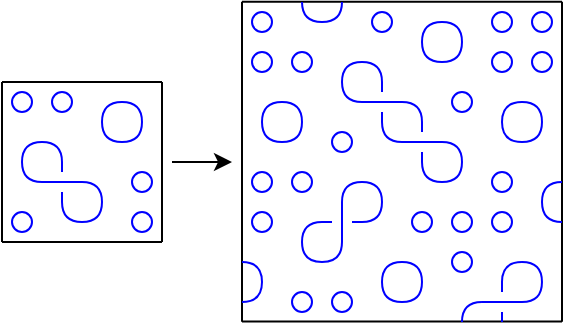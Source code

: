 <mxfile version="24.4.13" type="device">
  <diagram name="Page-1" id="PrH5mhFS8wrjBoCyh01Q">
    <mxGraphModel dx="398" dy="232" grid="1" gridSize="5" guides="1" tooltips="1" connect="1" arrows="1" fold="1" page="1" pageScale="1" pageWidth="850" pageHeight="1100" math="0" shadow="0">
      <root>
        <mxCell id="0" />
        <mxCell id="1" parent="0" />
        <mxCell id="I7vyF0tozr1cAi5WqUJ5-2" value="" style="endArrow=none;html=1;rounded=0;" parent="1" edge="1">
          <mxGeometry width="50" height="50" relative="1" as="geometry">
            <mxPoint x="300" y="360" as="sourcePoint" />
            <mxPoint x="380" y="360" as="targetPoint" />
          </mxGeometry>
        </mxCell>
        <mxCell id="I7vyF0tozr1cAi5WqUJ5-3" value="" style="endArrow=none;html=1;rounded=0;" parent="1" edge="1">
          <mxGeometry width="50" height="50" relative="1" as="geometry">
            <mxPoint x="300" y="440" as="sourcePoint" />
            <mxPoint x="380" y="440" as="targetPoint" />
          </mxGeometry>
        </mxCell>
        <mxCell id="I7vyF0tozr1cAi5WqUJ5-4" value="" style="endArrow=none;html=1;rounded=0;" parent="1" edge="1">
          <mxGeometry width="50" height="50" relative="1" as="geometry">
            <mxPoint x="300" y="360" as="sourcePoint" />
            <mxPoint x="300" y="440" as="targetPoint" />
          </mxGeometry>
        </mxCell>
        <mxCell id="I7vyF0tozr1cAi5WqUJ5-5" value="" style="endArrow=none;html=1;rounded=0;" parent="1" edge="1">
          <mxGeometry width="50" height="50" relative="1" as="geometry">
            <mxPoint x="380" y="360" as="sourcePoint" />
            <mxPoint x="380" y="440" as="targetPoint" />
          </mxGeometry>
        </mxCell>
        <mxCell id="I7vyF0tozr1cAi5WqUJ5-10" value="" style="group" parent="1" vertex="1" connectable="0">
          <mxGeometry x="320" y="400" width="20" height="20" as="geometry" />
        </mxCell>
        <mxCell id="I7vyF0tozr1cAi5WqUJ5-6" value="" style="endArrow=none;html=1;rounded=0;strokeColor=#0000FF;" parent="I7vyF0tozr1cAi5WqUJ5-10" edge="1">
          <mxGeometry width="50" height="50" relative="1" as="geometry">
            <mxPoint y="10" as="sourcePoint" />
            <mxPoint x="20" y="10" as="targetPoint" />
          </mxGeometry>
        </mxCell>
        <mxCell id="I7vyF0tozr1cAi5WqUJ5-8" value="" style="endArrow=none;html=1;rounded=0;strokeColor=#0000FF;" parent="I7vyF0tozr1cAi5WqUJ5-10" edge="1">
          <mxGeometry width="50" height="50" relative="1" as="geometry">
            <mxPoint x="10" as="sourcePoint" />
            <mxPoint x="10" y="5" as="targetPoint" />
          </mxGeometry>
        </mxCell>
        <mxCell id="I7vyF0tozr1cAi5WqUJ5-9" value="" style="endArrow=none;html=1;rounded=0;strokeColor=#0000FF;" parent="I7vyF0tozr1cAi5WqUJ5-10" edge="1">
          <mxGeometry width="50" height="50" relative="1" as="geometry">
            <mxPoint x="10" y="15" as="sourcePoint" />
            <mxPoint x="10" y="20" as="targetPoint" />
          </mxGeometry>
        </mxCell>
        <mxCell id="I7vyF0tozr1cAi5WqUJ5-12" value="" style="endArrow=none;html=1;rounded=0;edgeStyle=orthogonalEdgeStyle;strokeColor=#0000FF;endFill=0;curved=1;" parent="1" edge="1">
          <mxGeometry width="50" height="50" relative="1" as="geometry">
            <mxPoint x="340" y="430" as="sourcePoint" />
            <mxPoint x="350" y="420" as="targetPoint" />
          </mxGeometry>
        </mxCell>
        <mxCell id="I7vyF0tozr1cAi5WqUJ5-13" value="" style="endArrow=none;html=1;rounded=0;edgeStyle=orthogonalEdgeStyle;strokeColor=#0000FF;endFill=0;curved=1;" parent="1" edge="1">
          <mxGeometry width="50" height="50" relative="1" as="geometry">
            <mxPoint x="340" y="430" as="sourcePoint" />
            <mxPoint x="330" y="420" as="targetPoint" />
          </mxGeometry>
        </mxCell>
        <mxCell id="I7vyF0tozr1cAi5WqUJ5-14" value="" style="endArrow=none;html=1;rounded=0;edgeStyle=orthogonalEdgeStyle;strokeColor=#0000FF;endFill=0;curved=1;" parent="1" edge="1">
          <mxGeometry width="50" height="50" relative="1" as="geometry">
            <mxPoint x="320" y="410" as="sourcePoint" />
            <mxPoint x="310" y="400" as="targetPoint" />
          </mxGeometry>
        </mxCell>
        <mxCell id="I7vyF0tozr1cAi5WqUJ5-15" value="" style="endArrow=none;html=1;rounded=0;edgeStyle=orthogonalEdgeStyle;strokeColor=#0000FF;endFill=0;curved=1;" parent="1" edge="1">
          <mxGeometry width="50" height="50" relative="1" as="geometry">
            <mxPoint x="360" y="390" as="sourcePoint" />
            <mxPoint x="350" y="380" as="targetPoint" />
          </mxGeometry>
        </mxCell>
        <mxCell id="I7vyF0tozr1cAi5WqUJ5-16" value="" style="endArrow=none;html=1;rounded=0;edgeStyle=orthogonalEdgeStyle;strokeColor=#0000FF;endFill=0;curved=1;" parent="1" edge="1">
          <mxGeometry width="50" height="50" relative="1" as="geometry">
            <mxPoint x="320" y="390" as="sourcePoint" />
            <mxPoint x="310" y="400" as="targetPoint" />
          </mxGeometry>
        </mxCell>
        <mxCell id="I7vyF0tozr1cAi5WqUJ5-17" value="" style="endArrow=none;html=1;rounded=0;edgeStyle=orthogonalEdgeStyle;strokeColor=#0000FF;endFill=0;curved=1;" parent="1" edge="1">
          <mxGeometry width="50" height="50" relative="1" as="geometry">
            <mxPoint x="360" y="370" as="sourcePoint" />
            <mxPoint x="350" y="380" as="targetPoint" />
          </mxGeometry>
        </mxCell>
        <mxCell id="I7vyF0tozr1cAi5WqUJ5-18" value="" style="endArrow=none;html=1;rounded=0;edgeStyle=orthogonalEdgeStyle;strokeColor=#0000FF;endFill=0;curved=1;" parent="1" edge="1">
          <mxGeometry width="50" height="50" relative="1" as="geometry">
            <mxPoint x="360" y="390" as="sourcePoint" />
            <mxPoint x="370" y="380" as="targetPoint" />
          </mxGeometry>
        </mxCell>
        <mxCell id="I7vyF0tozr1cAi5WqUJ5-19" value="" style="endArrow=none;html=1;rounded=0;edgeStyle=orthogonalEdgeStyle;strokeColor=#0000FF;endFill=0;curved=1;" parent="1" edge="1">
          <mxGeometry width="50" height="50" relative="1" as="geometry">
            <mxPoint x="360" y="370" as="sourcePoint" />
            <mxPoint x="370" y="380" as="targetPoint" />
          </mxGeometry>
        </mxCell>
        <mxCell id="I7vyF0tozr1cAi5WqUJ5-20" value="" style="endArrow=none;html=1;rounded=0;edgeStyle=orthogonalEdgeStyle;strokeColor=#0000FF;endFill=0;curved=1;" parent="1" edge="1">
          <mxGeometry width="50" height="50" relative="1" as="geometry">
            <mxPoint x="340" y="410" as="sourcePoint" />
            <mxPoint x="350" y="420" as="targetPoint" />
          </mxGeometry>
        </mxCell>
        <mxCell id="I7vyF0tozr1cAi5WqUJ5-21" value="" style="endArrow=none;html=1;rounded=0;edgeStyle=orthogonalEdgeStyle;strokeColor=#0000FF;endFill=0;curved=1;" parent="1" edge="1">
          <mxGeometry width="50" height="50" relative="1" as="geometry">
            <mxPoint x="320" y="390" as="sourcePoint" />
            <mxPoint x="330" y="400" as="targetPoint" />
          </mxGeometry>
        </mxCell>
        <mxCell id="I7vyF0tozr1cAi5WqUJ5-178" value="" style="endArrow=none;html=1;rounded=0;" parent="1" edge="1">
          <mxGeometry width="50" height="50" relative="1" as="geometry">
            <mxPoint x="420" y="319.87" as="sourcePoint" />
            <mxPoint x="580" y="319.87" as="targetPoint" />
          </mxGeometry>
        </mxCell>
        <mxCell id="I7vyF0tozr1cAi5WqUJ5-179" value="" style="endArrow=none;html=1;rounded=0;" parent="1" edge="1">
          <mxGeometry width="50" height="50" relative="1" as="geometry">
            <mxPoint x="420" y="319.87" as="sourcePoint" />
            <mxPoint x="420" y="479.87" as="targetPoint" />
          </mxGeometry>
        </mxCell>
        <mxCell id="I7vyF0tozr1cAi5WqUJ5-181" value="" style="endArrow=none;html=1;rounded=0;" parent="1" edge="1">
          <mxGeometry width="50" height="50" relative="1" as="geometry">
            <mxPoint x="580" y="319.87" as="sourcePoint" />
            <mxPoint x="580" y="479.87" as="targetPoint" />
          </mxGeometry>
        </mxCell>
        <mxCell id="I7vyF0tozr1cAi5WqUJ5-182" value="" style="endArrow=none;html=1;rounded=0;" parent="1" edge="1">
          <mxGeometry width="50" height="50" relative="1" as="geometry">
            <mxPoint x="420" y="479.73" as="sourcePoint" />
            <mxPoint x="580" y="479.73" as="targetPoint" />
          </mxGeometry>
        </mxCell>
        <mxCell id="I7vyF0tozr1cAi5WqUJ5-221" value="" style="group" parent="1" vertex="1" connectable="0">
          <mxGeometry x="480" y="360" width="20" height="20" as="geometry" />
        </mxCell>
        <mxCell id="I7vyF0tozr1cAi5WqUJ5-222" value="" style="endArrow=none;html=1;rounded=0;strokeColor=#0000FF;" parent="I7vyF0tozr1cAi5WqUJ5-221" edge="1">
          <mxGeometry width="50" height="50" relative="1" as="geometry">
            <mxPoint y="10" as="sourcePoint" />
            <mxPoint x="20" y="10" as="targetPoint" />
          </mxGeometry>
        </mxCell>
        <mxCell id="I7vyF0tozr1cAi5WqUJ5-223" value="" style="endArrow=none;html=1;rounded=0;strokeColor=#0000FF;" parent="I7vyF0tozr1cAi5WqUJ5-221" edge="1">
          <mxGeometry width="50" height="50" relative="1" as="geometry">
            <mxPoint x="10" as="sourcePoint" />
            <mxPoint x="10" y="5" as="targetPoint" />
          </mxGeometry>
        </mxCell>
        <mxCell id="I7vyF0tozr1cAi5WqUJ5-224" value="" style="endArrow=none;html=1;rounded=0;strokeColor=#0000FF;" parent="I7vyF0tozr1cAi5WqUJ5-221" edge="1">
          <mxGeometry width="50" height="50" relative="1" as="geometry">
            <mxPoint x="10" y="15" as="sourcePoint" />
            <mxPoint x="10" y="20" as="targetPoint" />
          </mxGeometry>
        </mxCell>
        <mxCell id="I7vyF0tozr1cAi5WqUJ5-225" value="" style="group" parent="1" vertex="1" connectable="0">
          <mxGeometry x="500" y="380" width="20" height="20" as="geometry" />
        </mxCell>
        <mxCell id="I7vyF0tozr1cAi5WqUJ5-226" value="" style="endArrow=none;html=1;rounded=0;strokeColor=#0000FF;" parent="I7vyF0tozr1cAi5WqUJ5-225" edge="1">
          <mxGeometry width="50" height="50" relative="1" as="geometry">
            <mxPoint y="10" as="sourcePoint" />
            <mxPoint x="20" y="10" as="targetPoint" />
          </mxGeometry>
        </mxCell>
        <mxCell id="I7vyF0tozr1cAi5WqUJ5-227" value="" style="endArrow=none;html=1;rounded=0;strokeColor=#0000FF;" parent="I7vyF0tozr1cAi5WqUJ5-225" edge="1">
          <mxGeometry width="50" height="50" relative="1" as="geometry">
            <mxPoint x="10" as="sourcePoint" />
            <mxPoint x="10" y="5" as="targetPoint" />
          </mxGeometry>
        </mxCell>
        <mxCell id="I7vyF0tozr1cAi5WqUJ5-228" value="" style="endArrow=none;html=1;rounded=0;strokeColor=#0000FF;" parent="I7vyF0tozr1cAi5WqUJ5-225" edge="1">
          <mxGeometry width="50" height="50" relative="1" as="geometry">
            <mxPoint x="10" y="15" as="sourcePoint" />
            <mxPoint x="10" y="20" as="targetPoint" />
          </mxGeometry>
        </mxCell>
        <mxCell id="I7vyF0tozr1cAi5WqUJ5-229" value="" style="group;rotation=90;" parent="1" vertex="1" connectable="0">
          <mxGeometry x="460" y="420" width="20" height="20" as="geometry" />
        </mxCell>
        <mxCell id="I7vyF0tozr1cAi5WqUJ5-230" value="" style="endArrow=none;html=1;rounded=0;strokeColor=#0000FF;" parent="I7vyF0tozr1cAi5WqUJ5-229" edge="1">
          <mxGeometry width="50" height="50" relative="1" as="geometry">
            <mxPoint x="10" as="sourcePoint" />
            <mxPoint x="10" y="20" as="targetPoint" />
          </mxGeometry>
        </mxCell>
        <mxCell id="I7vyF0tozr1cAi5WqUJ5-231" value="" style="endArrow=none;html=1;rounded=0;strokeColor=#0000FF;" parent="I7vyF0tozr1cAi5WqUJ5-229" edge="1">
          <mxGeometry width="50" height="50" relative="1" as="geometry">
            <mxPoint x="20" y="10" as="sourcePoint" />
            <mxPoint x="15" y="10" as="targetPoint" />
          </mxGeometry>
        </mxCell>
        <mxCell id="I7vyF0tozr1cAi5WqUJ5-232" value="" style="endArrow=none;html=1;rounded=0;strokeColor=#0000FF;" parent="I7vyF0tozr1cAi5WqUJ5-229" edge="1">
          <mxGeometry width="50" height="50" relative="1" as="geometry">
            <mxPoint x="5" y="10" as="sourcePoint" />
            <mxPoint y="10" as="targetPoint" />
          </mxGeometry>
        </mxCell>
        <mxCell id="I7vyF0tozr1cAi5WqUJ5-233" value="" style="group" parent="1" vertex="1" connectable="0">
          <mxGeometry x="540" y="460" width="20" height="20" as="geometry" />
        </mxCell>
        <mxCell id="I7vyF0tozr1cAi5WqUJ5-234" value="" style="endArrow=none;html=1;rounded=0;strokeColor=#0000FF;" parent="I7vyF0tozr1cAi5WqUJ5-233" edge="1">
          <mxGeometry width="50" height="50" relative="1" as="geometry">
            <mxPoint y="10" as="sourcePoint" />
            <mxPoint x="20" y="10" as="targetPoint" />
          </mxGeometry>
        </mxCell>
        <mxCell id="I7vyF0tozr1cAi5WqUJ5-235" value="" style="endArrow=none;html=1;rounded=0;strokeColor=#0000FF;" parent="I7vyF0tozr1cAi5WqUJ5-233" edge="1">
          <mxGeometry width="50" height="50" relative="1" as="geometry">
            <mxPoint x="10" as="sourcePoint" />
            <mxPoint x="10" y="5" as="targetPoint" />
          </mxGeometry>
        </mxCell>
        <mxCell id="I7vyF0tozr1cAi5WqUJ5-236" value="" style="endArrow=none;html=1;rounded=0;strokeColor=#0000FF;" parent="I7vyF0tozr1cAi5WqUJ5-233" edge="1">
          <mxGeometry width="50" height="50" relative="1" as="geometry">
            <mxPoint x="10" y="15" as="sourcePoint" />
            <mxPoint x="10" y="20" as="targetPoint" />
          </mxGeometry>
        </mxCell>
        <mxCell id="I7vyF0tozr1cAi5WqUJ5-238" value="" style="endArrow=none;html=1;rounded=0;edgeStyle=orthogonalEdgeStyle;strokeColor=#0000FF;endFill=0;curved=1;" parent="1" edge="1">
          <mxGeometry width="50" height="50" relative="1" as="geometry">
            <mxPoint x="480" y="350" as="sourcePoint" />
            <mxPoint x="490" y="360" as="targetPoint" />
          </mxGeometry>
        </mxCell>
        <mxCell id="I7vyF0tozr1cAi5WqUJ5-239" value="" style="endArrow=none;html=1;rounded=0;edgeStyle=orthogonalEdgeStyle;strokeColor=#0000FF;endFill=0;curved=1;" parent="1" edge="1">
          <mxGeometry width="50" height="50" relative="1" as="geometry">
            <mxPoint x="480" y="350" as="sourcePoint" />
            <mxPoint x="470" y="360" as="targetPoint" />
          </mxGeometry>
        </mxCell>
        <mxCell id="I7vyF0tozr1cAi5WqUJ5-240" value="" style="endArrow=none;html=1;rounded=0;edgeStyle=orthogonalEdgeStyle;strokeColor=#0000FF;endFill=0;curved=1;" parent="1" edge="1">
          <mxGeometry width="50" height="50" relative="1" as="geometry">
            <mxPoint x="480" y="370" as="sourcePoint" />
            <mxPoint x="470" y="360" as="targetPoint" />
          </mxGeometry>
        </mxCell>
        <mxCell id="I7vyF0tozr1cAi5WqUJ5-241" value="" style="endArrow=none;html=1;rounded=0;edgeStyle=orthogonalEdgeStyle;strokeColor=#0000FF;endFill=0;curved=1;" parent="1" edge="1">
          <mxGeometry width="50" height="50" relative="1" as="geometry">
            <mxPoint x="520" y="390" as="sourcePoint" />
            <mxPoint x="530" y="400" as="targetPoint" />
          </mxGeometry>
        </mxCell>
        <mxCell id="I7vyF0tozr1cAi5WqUJ5-242" value="" style="endArrow=none;html=1;rounded=0;edgeStyle=orthogonalEdgeStyle;strokeColor=#0000FF;endFill=0;curved=1;" parent="1" edge="1">
          <mxGeometry width="50" height="50" relative="1" as="geometry">
            <mxPoint x="520" y="410" as="sourcePoint" />
            <mxPoint x="530" y="400" as="targetPoint" />
          </mxGeometry>
        </mxCell>
        <mxCell id="I7vyF0tozr1cAi5WqUJ5-243" value="" style="endArrow=none;html=1;rounded=0;edgeStyle=orthogonalEdgeStyle;strokeColor=#0000FF;endFill=0;curved=1;" parent="1" edge="1">
          <mxGeometry width="50" height="50" relative="1" as="geometry">
            <mxPoint x="520" y="410" as="sourcePoint" />
            <mxPoint x="510" y="400" as="targetPoint" />
          </mxGeometry>
        </mxCell>
        <mxCell id="I7vyF0tozr1cAi5WqUJ5-244" value="" style="endArrow=none;html=1;rounded=0;edgeStyle=orthogonalEdgeStyle;strokeColor=#0000FF;endFill=0;curved=1;" parent="1" edge="1">
          <mxGeometry width="50" height="50" relative="1" as="geometry">
            <mxPoint x="500" y="390" as="sourcePoint" />
            <mxPoint x="490" y="380" as="targetPoint" />
          </mxGeometry>
        </mxCell>
        <mxCell id="I7vyF0tozr1cAi5WqUJ5-245" value="" style="endArrow=none;html=1;rounded=0;edgeStyle=orthogonalEdgeStyle;strokeColor=#0000FF;endFill=0;curved=1;" parent="1" edge="1">
          <mxGeometry width="50" height="50" relative="1" as="geometry">
            <mxPoint x="500" y="370" as="sourcePoint" />
            <mxPoint x="510" y="380" as="targetPoint" />
          </mxGeometry>
        </mxCell>
        <mxCell id="I7vyF0tozr1cAi5WqUJ5-246" value="" style="endArrow=none;html=1;rounded=0;edgeStyle=orthogonalEdgeStyle;strokeColor=#0000FF;endFill=0;curved=1;" parent="1" edge="1">
          <mxGeometry width="50" height="50" relative="1" as="geometry">
            <mxPoint x="480" y="430" as="sourcePoint" />
            <mxPoint x="490" y="420" as="targetPoint" />
          </mxGeometry>
        </mxCell>
        <mxCell id="I7vyF0tozr1cAi5WqUJ5-247" value="" style="endArrow=none;html=1;rounded=0;edgeStyle=orthogonalEdgeStyle;strokeColor=#0000FF;endFill=0;curved=1;" parent="1" edge="1">
          <mxGeometry width="50" height="50" relative="1" as="geometry">
            <mxPoint x="480" y="410" as="sourcePoint" />
            <mxPoint x="470" y="420" as="targetPoint" />
          </mxGeometry>
        </mxCell>
        <mxCell id="I7vyF0tozr1cAi5WqUJ5-248" value="" style="endArrow=none;html=1;rounded=0;edgeStyle=orthogonalEdgeStyle;strokeColor=#0000FF;endFill=0;curved=1;" parent="1" edge="1">
          <mxGeometry width="50" height="50" relative="1" as="geometry">
            <mxPoint x="460" y="450" as="sourcePoint" />
            <mxPoint x="470" y="440" as="targetPoint" />
          </mxGeometry>
        </mxCell>
        <mxCell id="I7vyF0tozr1cAi5WqUJ5-249" value="" style="endArrow=none;html=1;rounded=0;edgeStyle=orthogonalEdgeStyle;strokeColor=#0000FF;endFill=0;curved=1;" parent="1" edge="1">
          <mxGeometry width="50" height="50" relative="1" as="geometry">
            <mxPoint x="460" y="430" as="sourcePoint" />
            <mxPoint x="450" y="440" as="targetPoint" />
          </mxGeometry>
        </mxCell>
        <mxCell id="I7vyF0tozr1cAi5WqUJ5-250" value="" style="endArrow=none;html=1;rounded=0;edgeStyle=orthogonalEdgeStyle;strokeColor=#0000FF;endFill=0;curved=1;" parent="1" edge="1">
          <mxGeometry width="50" height="50" relative="1" as="geometry">
            <mxPoint x="480" y="410" as="sourcePoint" />
            <mxPoint x="490" y="420" as="targetPoint" />
          </mxGeometry>
        </mxCell>
        <mxCell id="I7vyF0tozr1cAi5WqUJ5-251" value="" style="endArrow=none;html=1;rounded=0;edgeStyle=orthogonalEdgeStyle;strokeColor=#0000FF;endFill=0;curved=1;" parent="1" edge="1">
          <mxGeometry width="50" height="50" relative="1" as="geometry">
            <mxPoint x="460" y="450" as="sourcePoint" />
            <mxPoint x="450" y="440" as="targetPoint" />
          </mxGeometry>
        </mxCell>
        <mxCell id="I7vyF0tozr1cAi5WqUJ5-252" value="" style="endArrow=none;html=1;rounded=0;edgeStyle=orthogonalEdgeStyle;strokeColor=#0000FF;endFill=0;curved=1;" parent="1" edge="1">
          <mxGeometry width="50" height="50" relative="1" as="geometry">
            <mxPoint x="539.99" y="470" as="sourcePoint" />
            <mxPoint x="529.99" y="480" as="targetPoint" />
          </mxGeometry>
        </mxCell>
        <mxCell id="I7vyF0tozr1cAi5WqUJ5-253" value="" style="endArrow=none;html=1;rounded=0;edgeStyle=orthogonalEdgeStyle;strokeColor=#0000FF;endFill=0;curved=1;" parent="1" edge="1">
          <mxGeometry width="50" height="50" relative="1" as="geometry">
            <mxPoint x="559.99" y="470" as="sourcePoint" />
            <mxPoint x="569.99" y="460" as="targetPoint" />
          </mxGeometry>
        </mxCell>
        <mxCell id="I7vyF0tozr1cAi5WqUJ5-254" value="" style="endArrow=none;html=1;rounded=0;edgeStyle=orthogonalEdgeStyle;strokeColor=#0000FF;endFill=0;curved=1;" parent="1" edge="1">
          <mxGeometry width="50" height="50" relative="1" as="geometry">
            <mxPoint x="559.99" y="450" as="sourcePoint" />
            <mxPoint x="569.99" y="460" as="targetPoint" />
          </mxGeometry>
        </mxCell>
        <mxCell id="I7vyF0tozr1cAi5WqUJ5-255" value="" style="endArrow=none;html=1;rounded=0;edgeStyle=orthogonalEdgeStyle;strokeColor=#0000FF;endFill=0;curved=1;" parent="1" edge="1">
          <mxGeometry width="50" height="50" relative="1" as="geometry">
            <mxPoint x="559.99" y="450" as="sourcePoint" />
            <mxPoint x="549.99" y="460" as="targetPoint" />
          </mxGeometry>
        </mxCell>
        <mxCell id="I7vyF0tozr1cAi5WqUJ5-256" value="" style="endArrow=none;html=1;rounded=0;edgeStyle=orthogonalEdgeStyle;strokeColor=#0000FF;endFill=0;curved=1;" parent="1" edge="1">
          <mxGeometry width="50" height="50" relative="1" as="geometry">
            <mxPoint x="520" y="350" as="sourcePoint" />
            <mxPoint x="510" y="340" as="targetPoint" />
          </mxGeometry>
        </mxCell>
        <mxCell id="I7vyF0tozr1cAi5WqUJ5-257" value="" style="endArrow=none;html=1;rounded=0;edgeStyle=orthogonalEdgeStyle;strokeColor=#0000FF;endFill=0;curved=1;" parent="1" edge="1">
          <mxGeometry width="50" height="50" relative="1" as="geometry">
            <mxPoint x="520" y="330" as="sourcePoint" />
            <mxPoint x="510" y="340" as="targetPoint" />
          </mxGeometry>
        </mxCell>
        <mxCell id="I7vyF0tozr1cAi5WqUJ5-258" value="" style="endArrow=none;html=1;rounded=0;edgeStyle=orthogonalEdgeStyle;strokeColor=#0000FF;endFill=0;curved=1;" parent="1" edge="1">
          <mxGeometry width="50" height="50" relative="1" as="geometry">
            <mxPoint x="520" y="330" as="sourcePoint" />
            <mxPoint x="530" y="340" as="targetPoint" />
          </mxGeometry>
        </mxCell>
        <mxCell id="I7vyF0tozr1cAi5WqUJ5-259" value="" style="endArrow=none;html=1;rounded=0;edgeStyle=orthogonalEdgeStyle;strokeColor=#0000FF;endFill=0;curved=1;" parent="1" edge="1">
          <mxGeometry width="50" height="50" relative="1" as="geometry">
            <mxPoint x="520" y="350" as="sourcePoint" />
            <mxPoint x="530" y="340" as="targetPoint" />
          </mxGeometry>
        </mxCell>
        <mxCell id="I7vyF0tozr1cAi5WqUJ5-260" value="" style="endArrow=none;html=1;rounded=0;edgeStyle=orthogonalEdgeStyle;strokeColor=#0000FF;endFill=0;curved=1;" parent="1" edge="1">
          <mxGeometry width="50" height="50" relative="1" as="geometry">
            <mxPoint x="500" y="470" as="sourcePoint" />
            <mxPoint x="490" y="460" as="targetPoint" />
          </mxGeometry>
        </mxCell>
        <mxCell id="I7vyF0tozr1cAi5WqUJ5-261" value="" style="endArrow=none;html=1;rounded=0;edgeStyle=orthogonalEdgeStyle;strokeColor=#0000FF;endFill=0;curved=1;" parent="1" edge="1">
          <mxGeometry width="50" height="50" relative="1" as="geometry">
            <mxPoint x="500" y="450" as="sourcePoint" />
            <mxPoint x="490" y="460" as="targetPoint" />
          </mxGeometry>
        </mxCell>
        <mxCell id="I7vyF0tozr1cAi5WqUJ5-262" value="" style="endArrow=none;html=1;rounded=0;edgeStyle=orthogonalEdgeStyle;strokeColor=#0000FF;endFill=0;curved=1;" parent="1" edge="1">
          <mxGeometry width="50" height="50" relative="1" as="geometry">
            <mxPoint x="500" y="450" as="sourcePoint" />
            <mxPoint x="510" y="460" as="targetPoint" />
          </mxGeometry>
        </mxCell>
        <mxCell id="I7vyF0tozr1cAi5WqUJ5-263" value="" style="endArrow=none;html=1;rounded=0;edgeStyle=orthogonalEdgeStyle;strokeColor=#0000FF;endFill=0;curved=1;" parent="1" edge="1">
          <mxGeometry width="50" height="50" relative="1" as="geometry">
            <mxPoint x="500" y="470" as="sourcePoint" />
            <mxPoint x="510" y="460" as="targetPoint" />
          </mxGeometry>
        </mxCell>
        <mxCell id="I7vyF0tozr1cAi5WqUJ5-264" value="" style="endArrow=none;html=1;rounded=0;edgeStyle=orthogonalEdgeStyle;strokeColor=#0000FF;endFill=0;curved=1;" parent="1" edge="1">
          <mxGeometry width="50" height="50" relative="1" as="geometry">
            <mxPoint x="440" y="390" as="sourcePoint" />
            <mxPoint x="430" y="380" as="targetPoint" />
          </mxGeometry>
        </mxCell>
        <mxCell id="I7vyF0tozr1cAi5WqUJ5-265" value="" style="endArrow=none;html=1;rounded=0;edgeStyle=orthogonalEdgeStyle;strokeColor=#0000FF;endFill=0;curved=1;" parent="1" edge="1">
          <mxGeometry width="50" height="50" relative="1" as="geometry">
            <mxPoint x="440" y="370" as="sourcePoint" />
            <mxPoint x="430" y="380" as="targetPoint" />
          </mxGeometry>
        </mxCell>
        <mxCell id="I7vyF0tozr1cAi5WqUJ5-266" value="" style="endArrow=none;html=1;rounded=0;edgeStyle=orthogonalEdgeStyle;strokeColor=#0000FF;endFill=0;curved=1;" parent="1" edge="1">
          <mxGeometry width="50" height="50" relative="1" as="geometry">
            <mxPoint x="440" y="370" as="sourcePoint" />
            <mxPoint x="450" y="380" as="targetPoint" />
          </mxGeometry>
        </mxCell>
        <mxCell id="I7vyF0tozr1cAi5WqUJ5-267" value="" style="endArrow=none;html=1;rounded=0;edgeStyle=orthogonalEdgeStyle;strokeColor=#0000FF;endFill=0;curved=1;" parent="1" edge="1">
          <mxGeometry width="50" height="50" relative="1" as="geometry">
            <mxPoint x="440" y="390" as="sourcePoint" />
            <mxPoint x="450" y="380" as="targetPoint" />
          </mxGeometry>
        </mxCell>
        <mxCell id="I7vyF0tozr1cAi5WqUJ5-268" value="" style="endArrow=none;html=1;rounded=0;edgeStyle=orthogonalEdgeStyle;strokeColor=#0000FF;endFill=0;curved=1;" parent="1" edge="1">
          <mxGeometry width="50" height="50" relative="1" as="geometry">
            <mxPoint x="560" y="390" as="sourcePoint" />
            <mxPoint x="550" y="380" as="targetPoint" />
          </mxGeometry>
        </mxCell>
        <mxCell id="I7vyF0tozr1cAi5WqUJ5-269" value="" style="endArrow=none;html=1;rounded=0;edgeStyle=orthogonalEdgeStyle;strokeColor=#0000FF;endFill=0;curved=1;" parent="1" edge="1">
          <mxGeometry width="50" height="50" relative="1" as="geometry">
            <mxPoint x="560" y="370" as="sourcePoint" />
            <mxPoint x="550" y="380" as="targetPoint" />
          </mxGeometry>
        </mxCell>
        <mxCell id="I7vyF0tozr1cAi5WqUJ5-270" value="" style="endArrow=none;html=1;rounded=0;edgeStyle=orthogonalEdgeStyle;strokeColor=#0000FF;endFill=0;curved=1;" parent="1" edge="1">
          <mxGeometry width="50" height="50" relative="1" as="geometry">
            <mxPoint x="560" y="370" as="sourcePoint" />
            <mxPoint x="570" y="380" as="targetPoint" />
          </mxGeometry>
        </mxCell>
        <mxCell id="I7vyF0tozr1cAi5WqUJ5-271" value="" style="endArrow=none;html=1;rounded=0;edgeStyle=orthogonalEdgeStyle;strokeColor=#0000FF;endFill=0;curved=1;" parent="1" edge="1">
          <mxGeometry width="50" height="50" relative="1" as="geometry">
            <mxPoint x="560" y="390" as="sourcePoint" />
            <mxPoint x="570" y="380" as="targetPoint" />
          </mxGeometry>
        </mxCell>
        <mxCell id="I7vyF0tozr1cAi5WqUJ5-272" value="" style="endArrow=none;html=1;rounded=0;edgeStyle=orthogonalEdgeStyle;strokeColor=#0000FF;endFill=0;curved=1;" parent="1" edge="1">
          <mxGeometry width="50" height="50" relative="1" as="geometry">
            <mxPoint x="460" y="330" as="sourcePoint" />
            <mxPoint x="450" y="320" as="targetPoint" />
          </mxGeometry>
        </mxCell>
        <mxCell id="I7vyF0tozr1cAi5WqUJ5-273" value="" style="endArrow=none;html=1;rounded=0;edgeStyle=orthogonalEdgeStyle;strokeColor=#0000FF;endFill=0;curved=1;" parent="1" edge="1">
          <mxGeometry width="50" height="50" relative="1" as="geometry">
            <mxPoint x="460" y="330" as="sourcePoint" />
            <mxPoint x="470" y="320" as="targetPoint" />
          </mxGeometry>
        </mxCell>
        <mxCell id="I7vyF0tozr1cAi5WqUJ5-274" value="" style="endArrow=none;html=1;rounded=0;edgeStyle=orthogonalEdgeStyle;strokeColor=#0000FF;endFill=0;curved=1;" parent="1" edge="1">
          <mxGeometry width="50" height="50" relative="1" as="geometry">
            <mxPoint x="420" y="450" as="sourcePoint" />
            <mxPoint x="430" y="460" as="targetPoint" />
          </mxGeometry>
        </mxCell>
        <mxCell id="I7vyF0tozr1cAi5WqUJ5-275" value="" style="endArrow=none;html=1;rounded=0;edgeStyle=orthogonalEdgeStyle;strokeColor=#0000FF;endFill=0;curved=1;" parent="1" edge="1">
          <mxGeometry width="50" height="50" relative="1" as="geometry">
            <mxPoint x="420" y="470" as="sourcePoint" />
            <mxPoint x="430" y="460" as="targetPoint" />
          </mxGeometry>
        </mxCell>
        <mxCell id="I7vyF0tozr1cAi5WqUJ5-276" value="" style="endArrow=none;html=1;rounded=0;edgeStyle=orthogonalEdgeStyle;strokeColor=#0000FF;endFill=0;curved=1;" parent="1" edge="1">
          <mxGeometry width="50" height="50" relative="1" as="geometry">
            <mxPoint x="580" y="410" as="sourcePoint" />
            <mxPoint x="570" y="420" as="targetPoint" />
          </mxGeometry>
        </mxCell>
        <mxCell id="I7vyF0tozr1cAi5WqUJ5-277" value="" style="endArrow=none;html=1;rounded=0;edgeStyle=orthogonalEdgeStyle;strokeColor=#0000FF;endFill=0;curved=1;" parent="1" edge="1">
          <mxGeometry width="50" height="50" relative="1" as="geometry">
            <mxPoint x="580" y="430" as="sourcePoint" />
            <mxPoint x="570" y="420" as="targetPoint" />
          </mxGeometry>
        </mxCell>
        <mxCell id="I7vyF0tozr1cAi5WqUJ5-278" value="" style="endArrow=classic;html=1;rounded=0;" parent="1" edge="1">
          <mxGeometry width="50" height="50" relative="1" as="geometry">
            <mxPoint x="385" y="400" as="sourcePoint" />
            <mxPoint x="415" y="400" as="targetPoint" />
          </mxGeometry>
        </mxCell>
        <mxCell id="gN-CQZeCN42e8bPnITx1-1" value="" style="ellipse;whiteSpace=wrap;html=1;aspect=fixed;fillColor=none;strokeColor=#0000FF;" vertex="1" parent="1">
          <mxGeometry x="305" y="365" width="10" height="10" as="geometry" />
        </mxCell>
        <mxCell id="gN-CQZeCN42e8bPnITx1-2" value="" style="ellipse;whiteSpace=wrap;html=1;aspect=fixed;fillColor=none;strokeColor=#0000FF;" vertex="1" parent="1">
          <mxGeometry x="325" y="365" width="10" height="10" as="geometry" />
        </mxCell>
        <mxCell id="gN-CQZeCN42e8bPnITx1-3" value="" style="ellipse;whiteSpace=wrap;html=1;aspect=fixed;fillColor=none;strokeColor=#0000FF;" vertex="1" parent="1">
          <mxGeometry x="365" y="405" width="10" height="10" as="geometry" />
        </mxCell>
        <mxCell id="gN-CQZeCN42e8bPnITx1-4" value="" style="ellipse;whiteSpace=wrap;html=1;aspect=fixed;fillColor=none;strokeColor=#0000FF;" vertex="1" parent="1">
          <mxGeometry x="365" y="425" width="10" height="10" as="geometry" />
        </mxCell>
        <mxCell id="gN-CQZeCN42e8bPnITx1-5" value="" style="ellipse;whiteSpace=wrap;html=1;aspect=fixed;fillColor=none;strokeColor=#0000FF;" vertex="1" parent="1">
          <mxGeometry x="305" y="425" width="10" height="10" as="geometry" />
        </mxCell>
        <mxCell id="gN-CQZeCN42e8bPnITx1-6" value="" style="ellipse;whiteSpace=wrap;html=1;aspect=fixed;fillColor=none;strokeColor=#0000FF;" vertex="1" parent="1">
          <mxGeometry x="425" y="425" width="10" height="10" as="geometry" />
        </mxCell>
        <mxCell id="gN-CQZeCN42e8bPnITx1-7" value="" style="ellipse;whiteSpace=wrap;html=1;aspect=fixed;fillColor=none;strokeColor=#0000FF;" vertex="1" parent="1">
          <mxGeometry x="425" y="405" width="10" height="10" as="geometry" />
        </mxCell>
        <mxCell id="gN-CQZeCN42e8bPnITx1-8" value="" style="ellipse;whiteSpace=wrap;html=1;aspect=fixed;fillColor=none;strokeColor=#0000FF;" vertex="1" parent="1">
          <mxGeometry x="445" y="405" width="10" height="10" as="geometry" />
        </mxCell>
        <mxCell id="gN-CQZeCN42e8bPnITx1-9" value="" style="ellipse;whiteSpace=wrap;html=1;aspect=fixed;fillColor=none;strokeColor=#0000FF;" vertex="1" parent="1">
          <mxGeometry x="465" y="385" width="10" height="10" as="geometry" />
        </mxCell>
        <mxCell id="gN-CQZeCN42e8bPnITx1-10" value="" style="ellipse;whiteSpace=wrap;html=1;aspect=fixed;fillColor=none;strokeColor=#0000FF;" vertex="1" parent="1">
          <mxGeometry x="445" y="345" width="10" height="10" as="geometry" />
        </mxCell>
        <mxCell id="gN-CQZeCN42e8bPnITx1-11" value="" style="ellipse;whiteSpace=wrap;html=1;aspect=fixed;fillColor=none;strokeColor=#0000FF;" vertex="1" parent="1">
          <mxGeometry x="425" y="345" width="10" height="10" as="geometry" />
        </mxCell>
        <mxCell id="gN-CQZeCN42e8bPnITx1-12" value="" style="ellipse;whiteSpace=wrap;html=1;aspect=fixed;fillColor=none;strokeColor=#0000FF;" vertex="1" parent="1">
          <mxGeometry x="425" y="325" width="10" height="10" as="geometry" />
        </mxCell>
        <mxCell id="gN-CQZeCN42e8bPnITx1-13" value="" style="ellipse;whiteSpace=wrap;html=1;aspect=fixed;fillColor=none;strokeColor=#0000FF;" vertex="1" parent="1">
          <mxGeometry x="485" y="325" width="10" height="10" as="geometry" />
        </mxCell>
        <mxCell id="gN-CQZeCN42e8bPnITx1-14" value="" style="ellipse;whiteSpace=wrap;html=1;aspect=fixed;fillColor=none;strokeColor=#0000FF;" vertex="1" parent="1">
          <mxGeometry x="545" y="325" width="10" height="10" as="geometry" />
        </mxCell>
        <mxCell id="gN-CQZeCN42e8bPnITx1-15" value="" style="ellipse;whiteSpace=wrap;html=1;aspect=fixed;fillColor=none;strokeColor=#0000FF;" vertex="1" parent="1">
          <mxGeometry x="565" y="325" width="10" height="10" as="geometry" />
        </mxCell>
        <mxCell id="gN-CQZeCN42e8bPnITx1-16" value="" style="ellipse;whiteSpace=wrap;html=1;aspect=fixed;fillColor=none;strokeColor=#0000FF;" vertex="1" parent="1">
          <mxGeometry x="565" y="345" width="10" height="10" as="geometry" />
        </mxCell>
        <mxCell id="gN-CQZeCN42e8bPnITx1-17" value="" style="ellipse;whiteSpace=wrap;html=1;aspect=fixed;fillColor=none;strokeColor=#0000FF;" vertex="1" parent="1">
          <mxGeometry x="545" y="345" width="10" height="10" as="geometry" />
        </mxCell>
        <mxCell id="gN-CQZeCN42e8bPnITx1-18" value="" style="ellipse;whiteSpace=wrap;html=1;aspect=fixed;fillColor=none;strokeColor=#0000FF;" vertex="1" parent="1">
          <mxGeometry x="525" y="365" width="10" height="10" as="geometry" />
        </mxCell>
        <mxCell id="gN-CQZeCN42e8bPnITx1-19" value="" style="ellipse;whiteSpace=wrap;html=1;aspect=fixed;fillColor=none;strokeColor=#0000FF;" vertex="1" parent="1">
          <mxGeometry x="545" y="405" width="10" height="10" as="geometry" />
        </mxCell>
        <mxCell id="gN-CQZeCN42e8bPnITx1-20" value="" style="ellipse;whiteSpace=wrap;html=1;aspect=fixed;fillColor=none;strokeColor=#0000FF;" vertex="1" parent="1">
          <mxGeometry x="545" y="425" width="10" height="10" as="geometry" />
        </mxCell>
        <mxCell id="gN-CQZeCN42e8bPnITx1-21" value="" style="ellipse;whiteSpace=wrap;html=1;aspect=fixed;fillColor=none;strokeColor=#0000FF;" vertex="1" parent="1">
          <mxGeometry x="525" y="425" width="10" height="10" as="geometry" />
        </mxCell>
        <mxCell id="gN-CQZeCN42e8bPnITx1-22" value="" style="ellipse;whiteSpace=wrap;html=1;aspect=fixed;fillColor=none;strokeColor=#0000FF;" vertex="1" parent="1">
          <mxGeometry x="505" y="425" width="10" height="10" as="geometry" />
        </mxCell>
        <mxCell id="gN-CQZeCN42e8bPnITx1-23" value="" style="ellipse;whiteSpace=wrap;html=1;aspect=fixed;fillColor=none;strokeColor=#0000FF;" vertex="1" parent="1">
          <mxGeometry x="465" y="465" width="10" height="10" as="geometry" />
        </mxCell>
        <mxCell id="gN-CQZeCN42e8bPnITx1-24" value="" style="ellipse;whiteSpace=wrap;html=1;aspect=fixed;fillColor=none;strokeColor=#0000FF;" vertex="1" parent="1">
          <mxGeometry x="445" y="465" width="10" height="10" as="geometry" />
        </mxCell>
        <mxCell id="gN-CQZeCN42e8bPnITx1-25" value="" style="ellipse;whiteSpace=wrap;html=1;aspect=fixed;fillColor=none;strokeColor=#0000FF;" vertex="1" parent="1">
          <mxGeometry x="525" y="445" width="10" height="10" as="geometry" />
        </mxCell>
      </root>
    </mxGraphModel>
  </diagram>
</mxfile>

